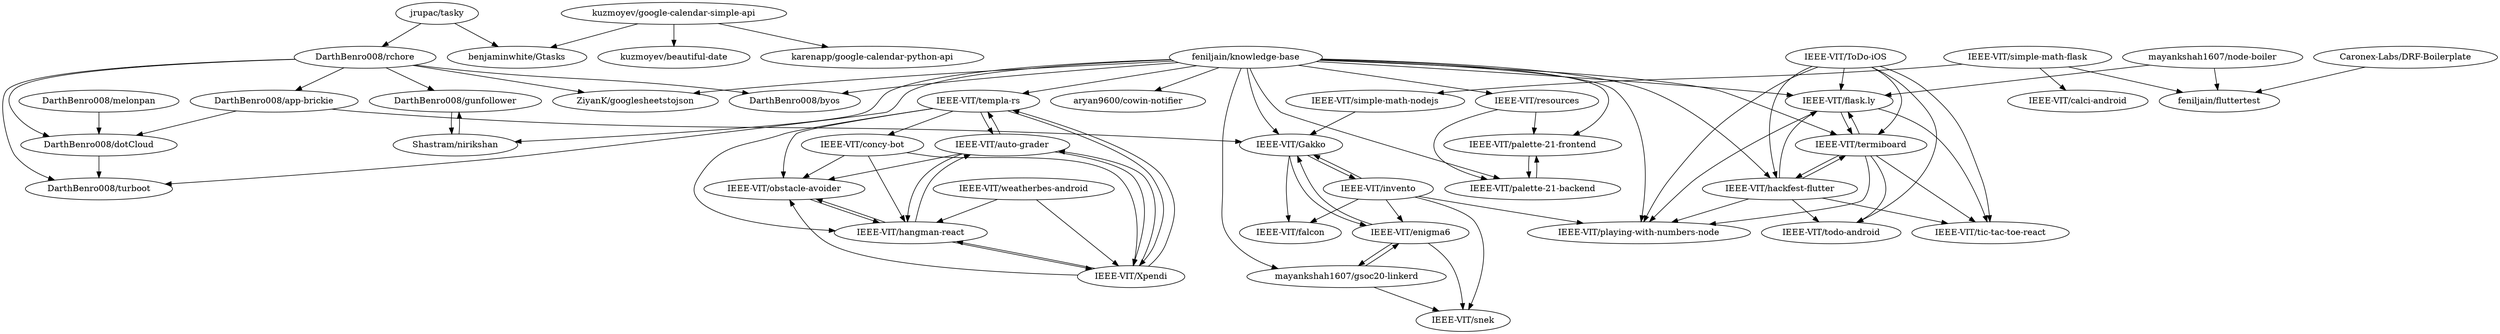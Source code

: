 digraph G {
"jrupac/tasky" -> "benjaminwhite/Gtasks"
"jrupac/tasky" -> "DarthBenro008/rchore"
"mayankshah1607/node-boiler" -> "feniljain/fluttertest"
"mayankshah1607/node-boiler" -> "IEEE-VIT/flask.ly"
"IEEE-VIT/invento" -> "IEEE-VIT/Gakko"
"IEEE-VIT/invento" -> "IEEE-VIT/falcon"
"IEEE-VIT/invento" -> "IEEE-VIT/snek"
"IEEE-VIT/invento" -> "IEEE-VIT/playing-with-numbers-node"
"IEEE-VIT/invento" -> "IEEE-VIT/enigma6"
"IEEE-VIT/ToDo-iOS" -> "IEEE-VIT/termiboard"
"IEEE-VIT/ToDo-iOS" -> "IEEE-VIT/tic-tac-toe-react"
"IEEE-VIT/ToDo-iOS" -> "IEEE-VIT/playing-with-numbers-node"
"IEEE-VIT/ToDo-iOS" -> "IEEE-VIT/hackfest-flutter"
"IEEE-VIT/ToDo-iOS" -> "IEEE-VIT/flask.ly"
"IEEE-VIT/ToDo-iOS" -> "IEEE-VIT/todo-android"
"IEEE-VIT/simple-math-flask" -> "IEEE-VIT/simple-math-nodejs"
"IEEE-VIT/simple-math-flask" -> "IEEE-VIT/calci-android"
"IEEE-VIT/simple-math-flask" -> "feniljain/fluttertest"
"IEEE-VIT/flask.ly" -> "IEEE-VIT/termiboard"
"IEEE-VIT/flask.ly" -> "IEEE-VIT/playing-with-numbers-node"
"IEEE-VIT/flask.ly" -> "IEEE-VIT/tic-tac-toe-react"
"IEEE-VIT/simple-math-nodejs" -> "IEEE-VIT/Gakko"
"IEEE-VIT/hackfest-flutter" -> "IEEE-VIT/termiboard"
"IEEE-VIT/hackfest-flutter" -> "IEEE-VIT/tic-tac-toe-react"
"IEEE-VIT/hackfest-flutter" -> "IEEE-VIT/flask.ly"
"IEEE-VIT/hackfest-flutter" -> "IEEE-VIT/playing-with-numbers-node"
"IEEE-VIT/hackfest-flutter" -> "IEEE-VIT/todo-android"
"DarthBenro008/app-brickie" -> "DarthBenro008/dotCloud"
"DarthBenro008/app-brickie" -> "IEEE-VIT/Gakko"
"Caronex-Labs/DRF-Boilerplate" -> "feniljain/fluttertest"
"IEEE-VIT/enigma6" -> "IEEE-VIT/snek"
"IEEE-VIT/enigma6" -> "IEEE-VIT/Gakko"
"IEEE-VIT/enigma6" -> "mayankshah1607/gsoc20-linkerd"
"IEEE-VIT/Gakko" -> "IEEE-VIT/falcon"
"IEEE-VIT/Gakko" -> "IEEE-VIT/enigma6"
"IEEE-VIT/Gakko" -> "IEEE-VIT/invento"
"IEEE-VIT/termiboard" -> "IEEE-VIT/playing-with-numbers-node"
"IEEE-VIT/termiboard" -> "IEEE-VIT/tic-tac-toe-react"
"IEEE-VIT/termiboard" -> "IEEE-VIT/flask.ly"
"IEEE-VIT/termiboard" -> "IEEE-VIT/hackfest-flutter"
"IEEE-VIT/termiboard" -> "IEEE-VIT/todo-android"
"mayankshah1607/gsoc20-linkerd" -> "IEEE-VIT/snek"
"mayankshah1607/gsoc20-linkerd" -> "IEEE-VIT/enigma6"
"feniljain/knowledge-base" -> "DarthBenro008/turboot"
"feniljain/knowledge-base" -> "IEEE-VIT/palette-21-frontend"
"feniljain/knowledge-base" -> "IEEE-VIT/palette-21-backend"
"feniljain/knowledge-base" -> "IEEE-VIT/termiboard"
"feniljain/knowledge-base" -> "ZiyanK/googlesheetstojson"
"feniljain/knowledge-base" -> "Shastram/nirikshan"
"feniljain/knowledge-base" -> "IEEE-VIT/resources"
"feniljain/knowledge-base" -> "IEEE-VIT/flask.ly"
"feniljain/knowledge-base" -> "mayankshah1607/gsoc20-linkerd"
"feniljain/knowledge-base" -> "aryan9600/cowin-notifier"
"feniljain/knowledge-base" -> "IEEE-VIT/templa-rs"
"feniljain/knowledge-base" -> "DarthBenro008/byos"
"feniljain/knowledge-base" -> "IEEE-VIT/Gakko"
"feniljain/knowledge-base" -> "IEEE-VIT/playing-with-numbers-node"
"feniljain/knowledge-base" -> "IEEE-VIT/hackfest-flutter"
"DarthBenro008/rchore" -> "DarthBenro008/turboot"
"DarthBenro008/rchore" -> "DarthBenro008/dotCloud"
"DarthBenro008/rchore" -> "DarthBenro008/byos"
"DarthBenro008/rchore" -> "DarthBenro008/gunfollower"
"DarthBenro008/rchore" -> "ZiyanK/googlesheetstojson"
"DarthBenro008/rchore" -> "DarthBenro008/app-brickie"
"IEEE-VIT/resources" -> "IEEE-VIT/palette-21-frontend"
"IEEE-VIT/resources" -> "IEEE-VIT/palette-21-backend"
"IEEE-VIT/auto-grader" -> "IEEE-VIT/hangman-react"
"IEEE-VIT/auto-grader" -> "IEEE-VIT/Xpendi"
"IEEE-VIT/auto-grader" -> "IEEE-VIT/obstacle-avoider"
"IEEE-VIT/auto-grader" -> "IEEE-VIT/templa-rs"
"IEEE-VIT/palette-21-backend" -> "IEEE-VIT/palette-21-frontend"
"DarthBenro008/dotCloud" -> "DarthBenro008/turboot"
"IEEE-VIT/palette-21-frontend" -> "IEEE-VIT/palette-21-backend"
"IEEE-VIT/obstacle-avoider" -> "IEEE-VIT/hangman-react"
"IEEE-VIT/Xpendi" -> "IEEE-VIT/hangman-react"
"IEEE-VIT/Xpendi" -> "IEEE-VIT/obstacle-avoider"
"IEEE-VIT/Xpendi" -> "IEEE-VIT/auto-grader"
"IEEE-VIT/Xpendi" -> "IEEE-VIT/templa-rs"
"IEEE-VIT/concy-bot" -> "IEEE-VIT/hangman-react"
"IEEE-VIT/concy-bot" -> "IEEE-VIT/obstacle-avoider"
"IEEE-VIT/concy-bot" -> "IEEE-VIT/Xpendi"
"IEEE-VIT/templa-rs" -> "IEEE-VIT/obstacle-avoider"
"IEEE-VIT/templa-rs" -> "IEEE-VIT/Xpendi"
"IEEE-VIT/templa-rs" -> "IEEE-VIT/hangman-react"
"IEEE-VIT/templa-rs" -> "IEEE-VIT/auto-grader"
"IEEE-VIT/templa-rs" -> "IEEE-VIT/concy-bot"
"IEEE-VIT/weatherbes-android" -> "IEEE-VIT/Xpendi"
"IEEE-VIT/weatherbes-android" -> "IEEE-VIT/hangman-react"
"IEEE-VIT/hangman-react" -> "IEEE-VIT/Xpendi"
"IEEE-VIT/hangman-react" -> "IEEE-VIT/obstacle-avoider"
"IEEE-VIT/hangman-react" -> "IEEE-VIT/auto-grader"
"Shastram/nirikshan" -> "DarthBenro008/gunfollower"
"DarthBenro008/gunfollower" -> "Shastram/nirikshan"
"DarthBenro008/melonpan" -> "DarthBenro008/dotCloud"
"kuzmoyev/google-calendar-simple-api" -> "kuzmoyev/beautiful-date"
"kuzmoyev/google-calendar-simple-api" -> "karenapp/google-calendar-python-api"
"kuzmoyev/google-calendar-simple-api" -> "benjaminwhite/Gtasks"
"jrupac/tasky" ["l"="1.764,47.269"]
"benjaminwhite/Gtasks" ["l"="1.811,47.275"]
"DarthBenro008/rchore" ["l"="1.701,47.261"]
"mayankshah1607/node-boiler" ["l"="1.657,47.22"]
"feniljain/fluttertest" ["l"="1.627,47.225"]
"IEEE-VIT/flask.ly" ["l"="1.692,47.226"]
"IEEE-VIT/invento" ["l"="1.688,47.267"]
"IEEE-VIT/Gakko" ["l"="1.674,47.265"]
"IEEE-VIT/falcon" ["l"="1.669,47.28"]
"IEEE-VIT/snek" ["l"="1.695,47.284"]
"IEEE-VIT/playing-with-numbers-node" ["l"="1.702,47.237"]
"IEEE-VIT/enigma6" ["l"="1.685,47.278"]
"IEEE-VIT/ToDo-iOS" ["l"="1.698,47.216"]
"IEEE-VIT/termiboard" ["l"="1.706,47.226"]
"IEEE-VIT/tic-tac-toe-react" ["l"="1.708,47.21"]
"IEEE-VIT/hackfest-flutter" ["l"="1.719,47.225"]
"IEEE-VIT/todo-android" ["l"="1.721,47.212"]
"IEEE-VIT/simple-math-flask" ["l"="1.614,47.242"]
"IEEE-VIT/simple-math-nodejs" ["l"="1.637,47.258"]
"IEEE-VIT/calci-android" ["l"="1.593,47.242"]
"DarthBenro008/app-brickie" ["l"="1.661,47.27"]
"DarthBenro008/dotCloud" ["l"="1.664,47.255"]
"Caronex-Labs/DRF-Boilerplate" ["l"="1.611,47.215"]
"mayankshah1607/gsoc20-linkerd" ["l"="1.705,47.274"]
"feniljain/knowledge-base" ["l"="1.715,47.249"]
"DarthBenro008/turboot" ["l"="1.685,47.254"]
"IEEE-VIT/palette-21-frontend" ["l"="1.74,47.246"]
"IEEE-VIT/palette-21-backend" ["l"="1.733,47.237"]
"ZiyanK/googlesheetstojson" ["l"="1.698,47.249"]
"Shastram/nirikshan" ["l"="1.689,47.239"]
"IEEE-VIT/resources" ["l"="1.749,47.237"]
"aryan9600/cowin-notifier" ["l"="1.738,47.255"]
"IEEE-VIT/templa-rs" ["l"="1.732,47.288"]
"DarthBenro008/byos" ["l"="1.722,47.263"]
"DarthBenro008/gunfollower" ["l"="1.677,47.246"]
"IEEE-VIT/auto-grader" ["l"="1.746,47.296"]
"IEEE-VIT/hangman-react" ["l"="1.739,47.308"]
"IEEE-VIT/Xpendi" ["l"="1.733,47.301"]
"IEEE-VIT/obstacle-avoider" ["l"="1.749,47.304"]
"IEEE-VIT/concy-bot" ["l"="1.723,47.305"]
"IEEE-VIT/weatherbes-android" ["l"="1.733,47.319"]
"DarthBenro008/melonpan" ["l"="1.637,47.246"]
"kuzmoyev/google-calendar-simple-api" ["l"="1.855,47.28"]
"kuzmoyev/beautiful-date" ["l"="1.878,47.296"]
"karenapp/google-calendar-python-api" ["l"="1.884,47.268"]
}
